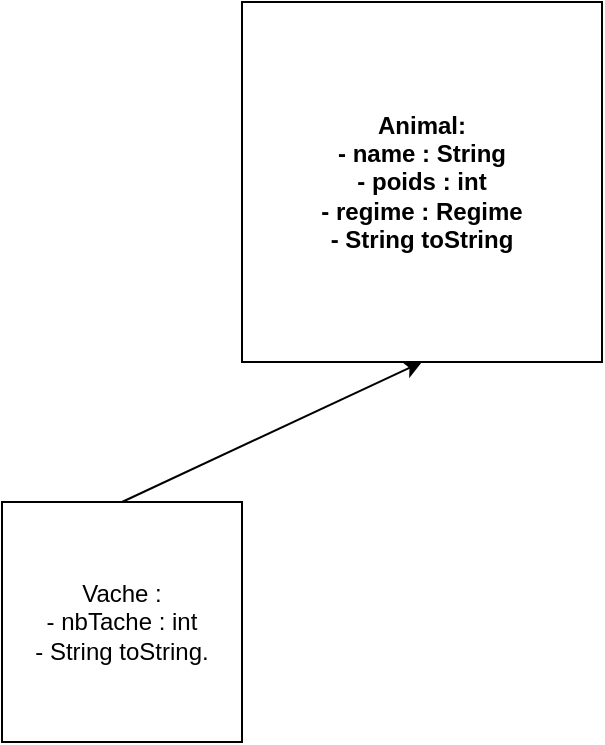 <mxfile>
    <diagram id="aP7zhnr3QRya7lOvz_fy" name="Page-1">
        <mxGraphModel dx="497" dy="467" grid="1" gridSize="10" guides="1" tooltips="1" connect="1" arrows="1" fold="1" page="1" pageScale="1" pageWidth="850" pageHeight="1100" math="0" shadow="0">
            <root>
                <mxCell id="0"/>
                <mxCell id="1" parent="0"/>
                <mxCell id="2" value="&lt;b&gt;Animal:&lt;br&gt;- name : String&lt;br&gt;- poids : int&lt;br&gt;- regime : Regime&lt;br&gt;- String toString&lt;br&gt;&lt;/b&gt;" style="whiteSpace=wrap;html=1;aspect=fixed;" vertex="1" parent="1">
                    <mxGeometry x="150" y="540" width="180" height="180" as="geometry"/>
                </mxCell>
                <mxCell id="5" style="edgeStyle=none;html=1;exitX=0.5;exitY=0;exitDx=0;exitDy=0;entryX=0.5;entryY=1;entryDx=0;entryDy=0;" edge="1" parent="1" source="3" target="2">
                    <mxGeometry relative="1" as="geometry"/>
                </mxCell>
                <mxCell id="3" value="Vache :&lt;br&gt;- nbTache : int&lt;br&gt;- String toString." style="whiteSpace=wrap;html=1;aspect=fixed;" vertex="1" parent="1">
                    <mxGeometry x="30" y="790" width="120" height="120" as="geometry"/>
                </mxCell>
            </root>
        </mxGraphModel>
    </diagram>
</mxfile>